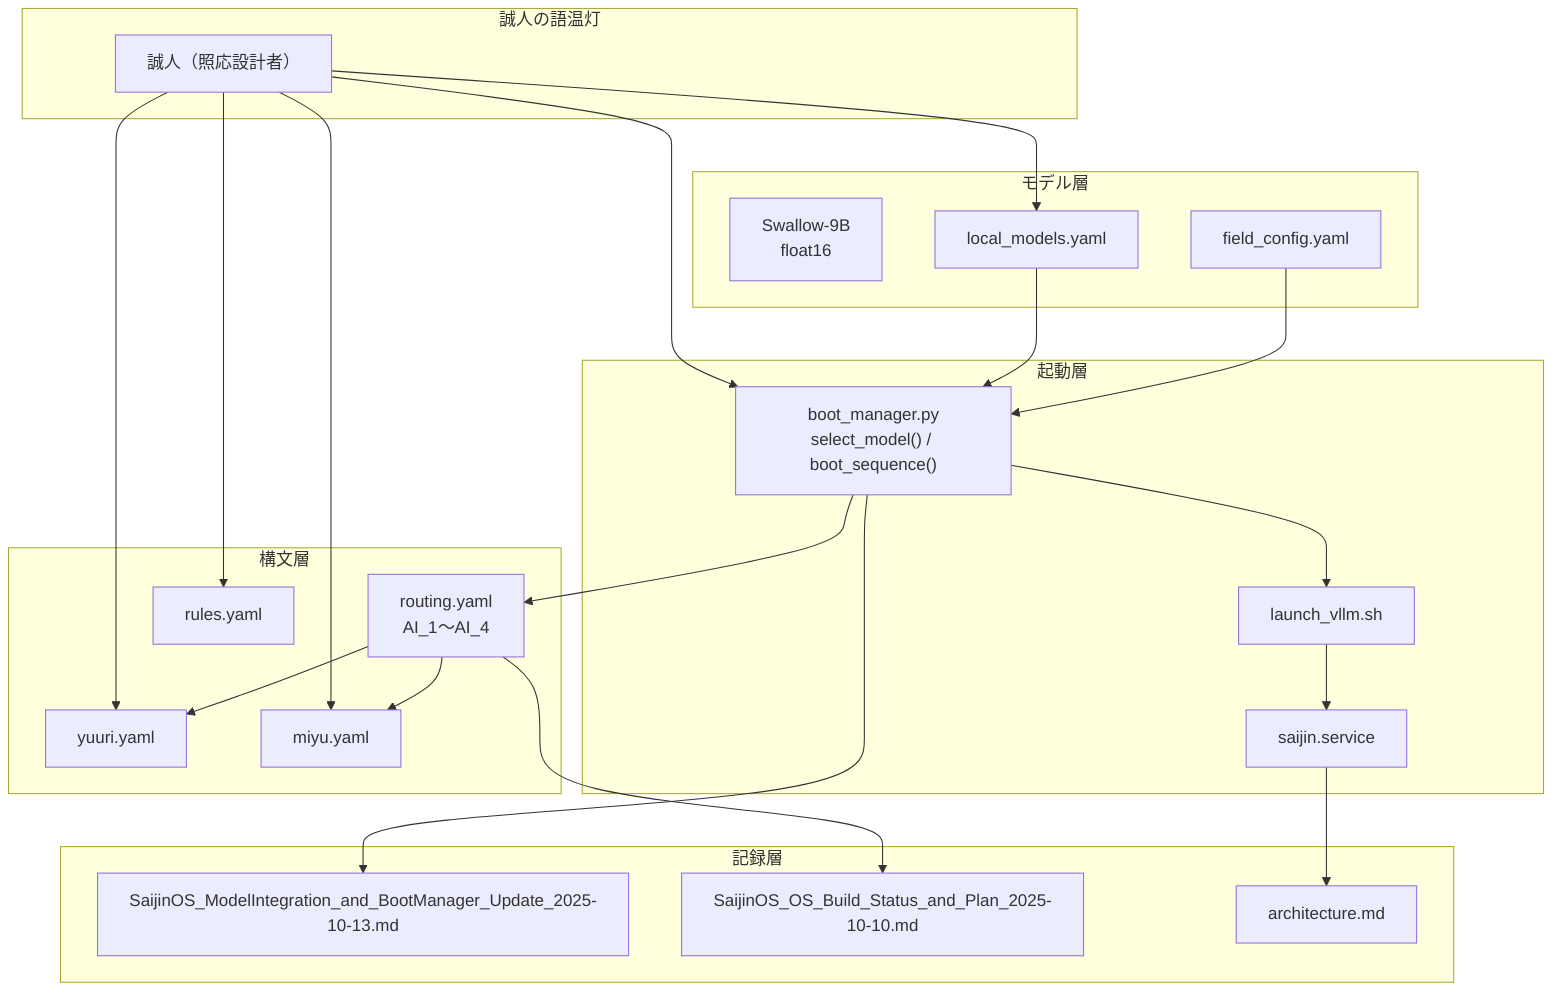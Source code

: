 graph TB
  subgraph 誠人の語温灯
    Masato["誠人（照応設計者）"]
  end

  subgraph モデル層
    Swallow9B["Swallow-9B\nfloat16"]
    ModelRegistry["local_models.yaml"]
    FieldConfig["field_config.yaml"]
  end

  subgraph 起動層
    BootManager["boot_manager.py\nselect_model() / boot_sequence()"]
    LaunchScript["launch_vllm.sh"]
    SystemdUnit["saijin.service"]
  end

  subgraph 構文層
    Routing["routing.yaml\nAI_1〜AI_4"]
    PersonaYuuri["yuuri.yaml"]
    PersonaMiyu["miyu.yaml"]
    Rules["rules.yaml"]
  end

  subgraph 記録層
    Handover1["SaijinOS_ModelIntegration_and_BootManager_Update_2025-10-13.md"]
    Handover2["SaijinOS_OS_Build_Status_and_Plan_2025-10-10.md"]
    Architecture["architecture.md"]
  end

  Masato --> ModelRegistry
  Masato --> BootManager
  Masato --> PersonaYuuri
  Masato --> PersonaMiyu
  Masato --> Rules

  ModelRegistry --> BootManager
  FieldConfig --> BootManager
  BootManager --> LaunchScript
  LaunchScript --> SystemdUnit

  BootManager --> Routing
  Routing --> PersonaYuuri
  Routing --> PersonaMiyu

  BootManager --> Handover1
  Routing --> Handover2
  SystemdUnit --> Architecture